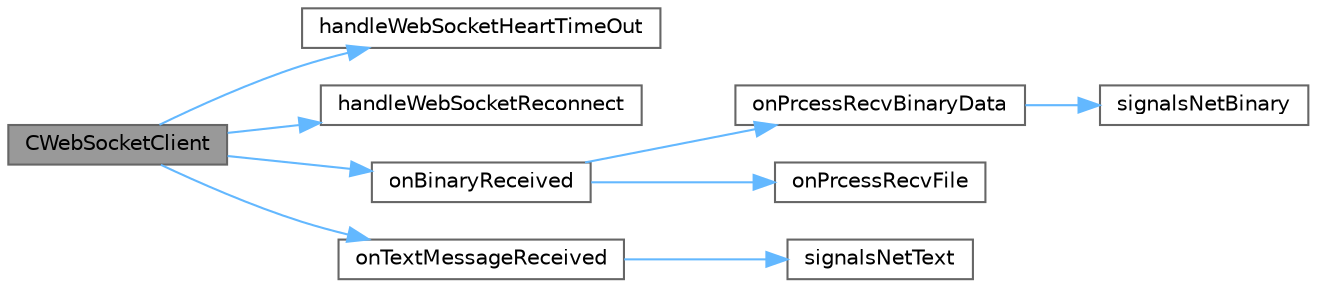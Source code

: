 digraph "CWebSocketClient"
{
 // LATEX_PDF_SIZE
  bgcolor="transparent";
  edge [fontname=Helvetica,fontsize=10,labelfontname=Helvetica,labelfontsize=10];
  node [fontname=Helvetica,fontsize=10,shape=box,height=0.2,width=0.4];
  rankdir="LR";
  Node1 [id="Node000001",label="CWebSocketClient",height=0.2,width=0.4,color="gray40", fillcolor="grey60", style="filled", fontcolor="black",tooltip=" "];
  Node1 -> Node2 [id="edge1_Node000001_Node000002",color="steelblue1",style="solid",tooltip=" "];
  Node2 [id="Node000002",label="handleWebSocketHeartTimeOut",height=0.2,width=0.4,color="grey40", fillcolor="white", style="filled",URL="$class_c_web_socket_client.html#a5023b21dbe54ec5cc49a649e50e313c8",tooltip="处理心跳"];
  Node1 -> Node3 [id="edge2_Node000001_Node000003",color="steelblue1",style="solid",tooltip=" "];
  Node3 [id="Node000003",label="handleWebSocketReconnect",height=0.2,width=0.4,color="grey40", fillcolor="white", style="filled",URL="$class_c_web_socket_client.html#aacf8f280cb6087a3817f5d20895fe0b4",tooltip="处理断开重连"];
  Node1 -> Node4 [id="edge3_Node000001_Node000004",color="steelblue1",style="solid",tooltip=" "];
  Node4 [id="Node000004",label="onBinaryReceived",height=0.2,width=0.4,color="grey40", fillcolor="white", style="filled",URL="$class_c_web_socket_client.html#aa75c243c731be20fa959acf445b9f86a",tooltip="处理二进制消息"];
  Node4 -> Node5 [id="edge4_Node000004_Node000005",color="steelblue1",style="solid",tooltip=" "];
  Node5 [id="Node000005",label="onPrcessRecvBinaryData",height=0.2,width=0.4,color="grey40", fillcolor="white", style="filled",URL="$class_c_web_socket_client.html#a816c87b64b3034b519b4d9b5d981e49e",tooltip="处理二进制数据接收"];
  Node5 -> Node6 [id="edge5_Node000005_Node000006",color="steelblue1",style="solid",tooltip=" "];
  Node6 [id="Node000006",label="signalsNetBinary",height=0.2,width=0.4,color="grey40", fillcolor="white", style="filled",URL="$class_c_web_socket_client.html#afb41c93b8bc86309597870de1de8e670",tooltip="处理网络二进制消息"];
  Node4 -> Node7 [id="edge6_Node000004_Node000007",color="steelblue1",style="solid",tooltip=" "];
  Node7 [id="Node000007",label="onPrcessRecvFile",height=0.2,width=0.4,color="grey40", fillcolor="white", style="filled",URL="$class_c_web_socket_client.html#a361e4338cded968ceb7a9643fc3b7d0c",tooltip="处理文件接收"];
  Node1 -> Node8 [id="edge7_Node000001_Node000008",color="steelblue1",style="solid",tooltip=" "];
  Node8 [id="Node000008",label="onTextMessageReceived",height=0.2,width=0.4,color="grey40", fillcolor="white", style="filled",URL="$class_c_web_socket_client.html#a17b2663f2b812c0e249b1173ee9fe60a",tooltip="处理字符串消息"];
  Node8 -> Node9 [id="edge8_Node000008_Node000009",color="steelblue1",style="solid",tooltip=" "];
  Node9 [id="Node000009",label="signalsNetText",height=0.2,width=0.4,color="grey40", fillcolor="white", style="filled",URL="$class_c_web_socket_client.html#a06c29bb7134269ee237d988efca6fc12",tooltip="处理网络字符串消息"];
}
